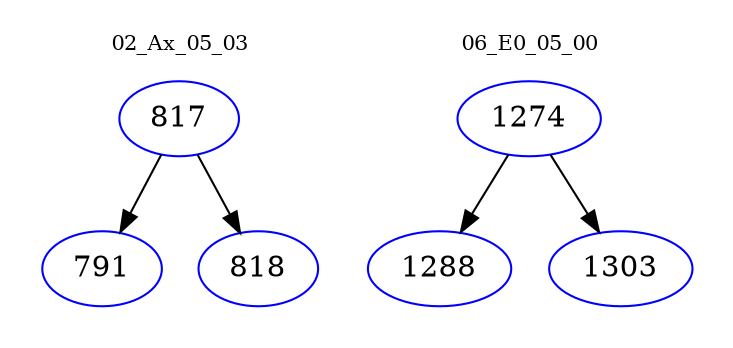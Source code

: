 digraph{
subgraph cluster_0 {
color = white
label = "02_Ax_05_03";
fontsize=10;
T0_817 [label="817", color="blue"]
T0_817 -> T0_791 [color="black"]
T0_791 [label="791", color="blue"]
T0_817 -> T0_818 [color="black"]
T0_818 [label="818", color="blue"]
}
subgraph cluster_1 {
color = white
label = "06_E0_05_00";
fontsize=10;
T1_1274 [label="1274", color="blue"]
T1_1274 -> T1_1288 [color="black"]
T1_1288 [label="1288", color="blue"]
T1_1274 -> T1_1303 [color="black"]
T1_1303 [label="1303", color="blue"]
}
}
